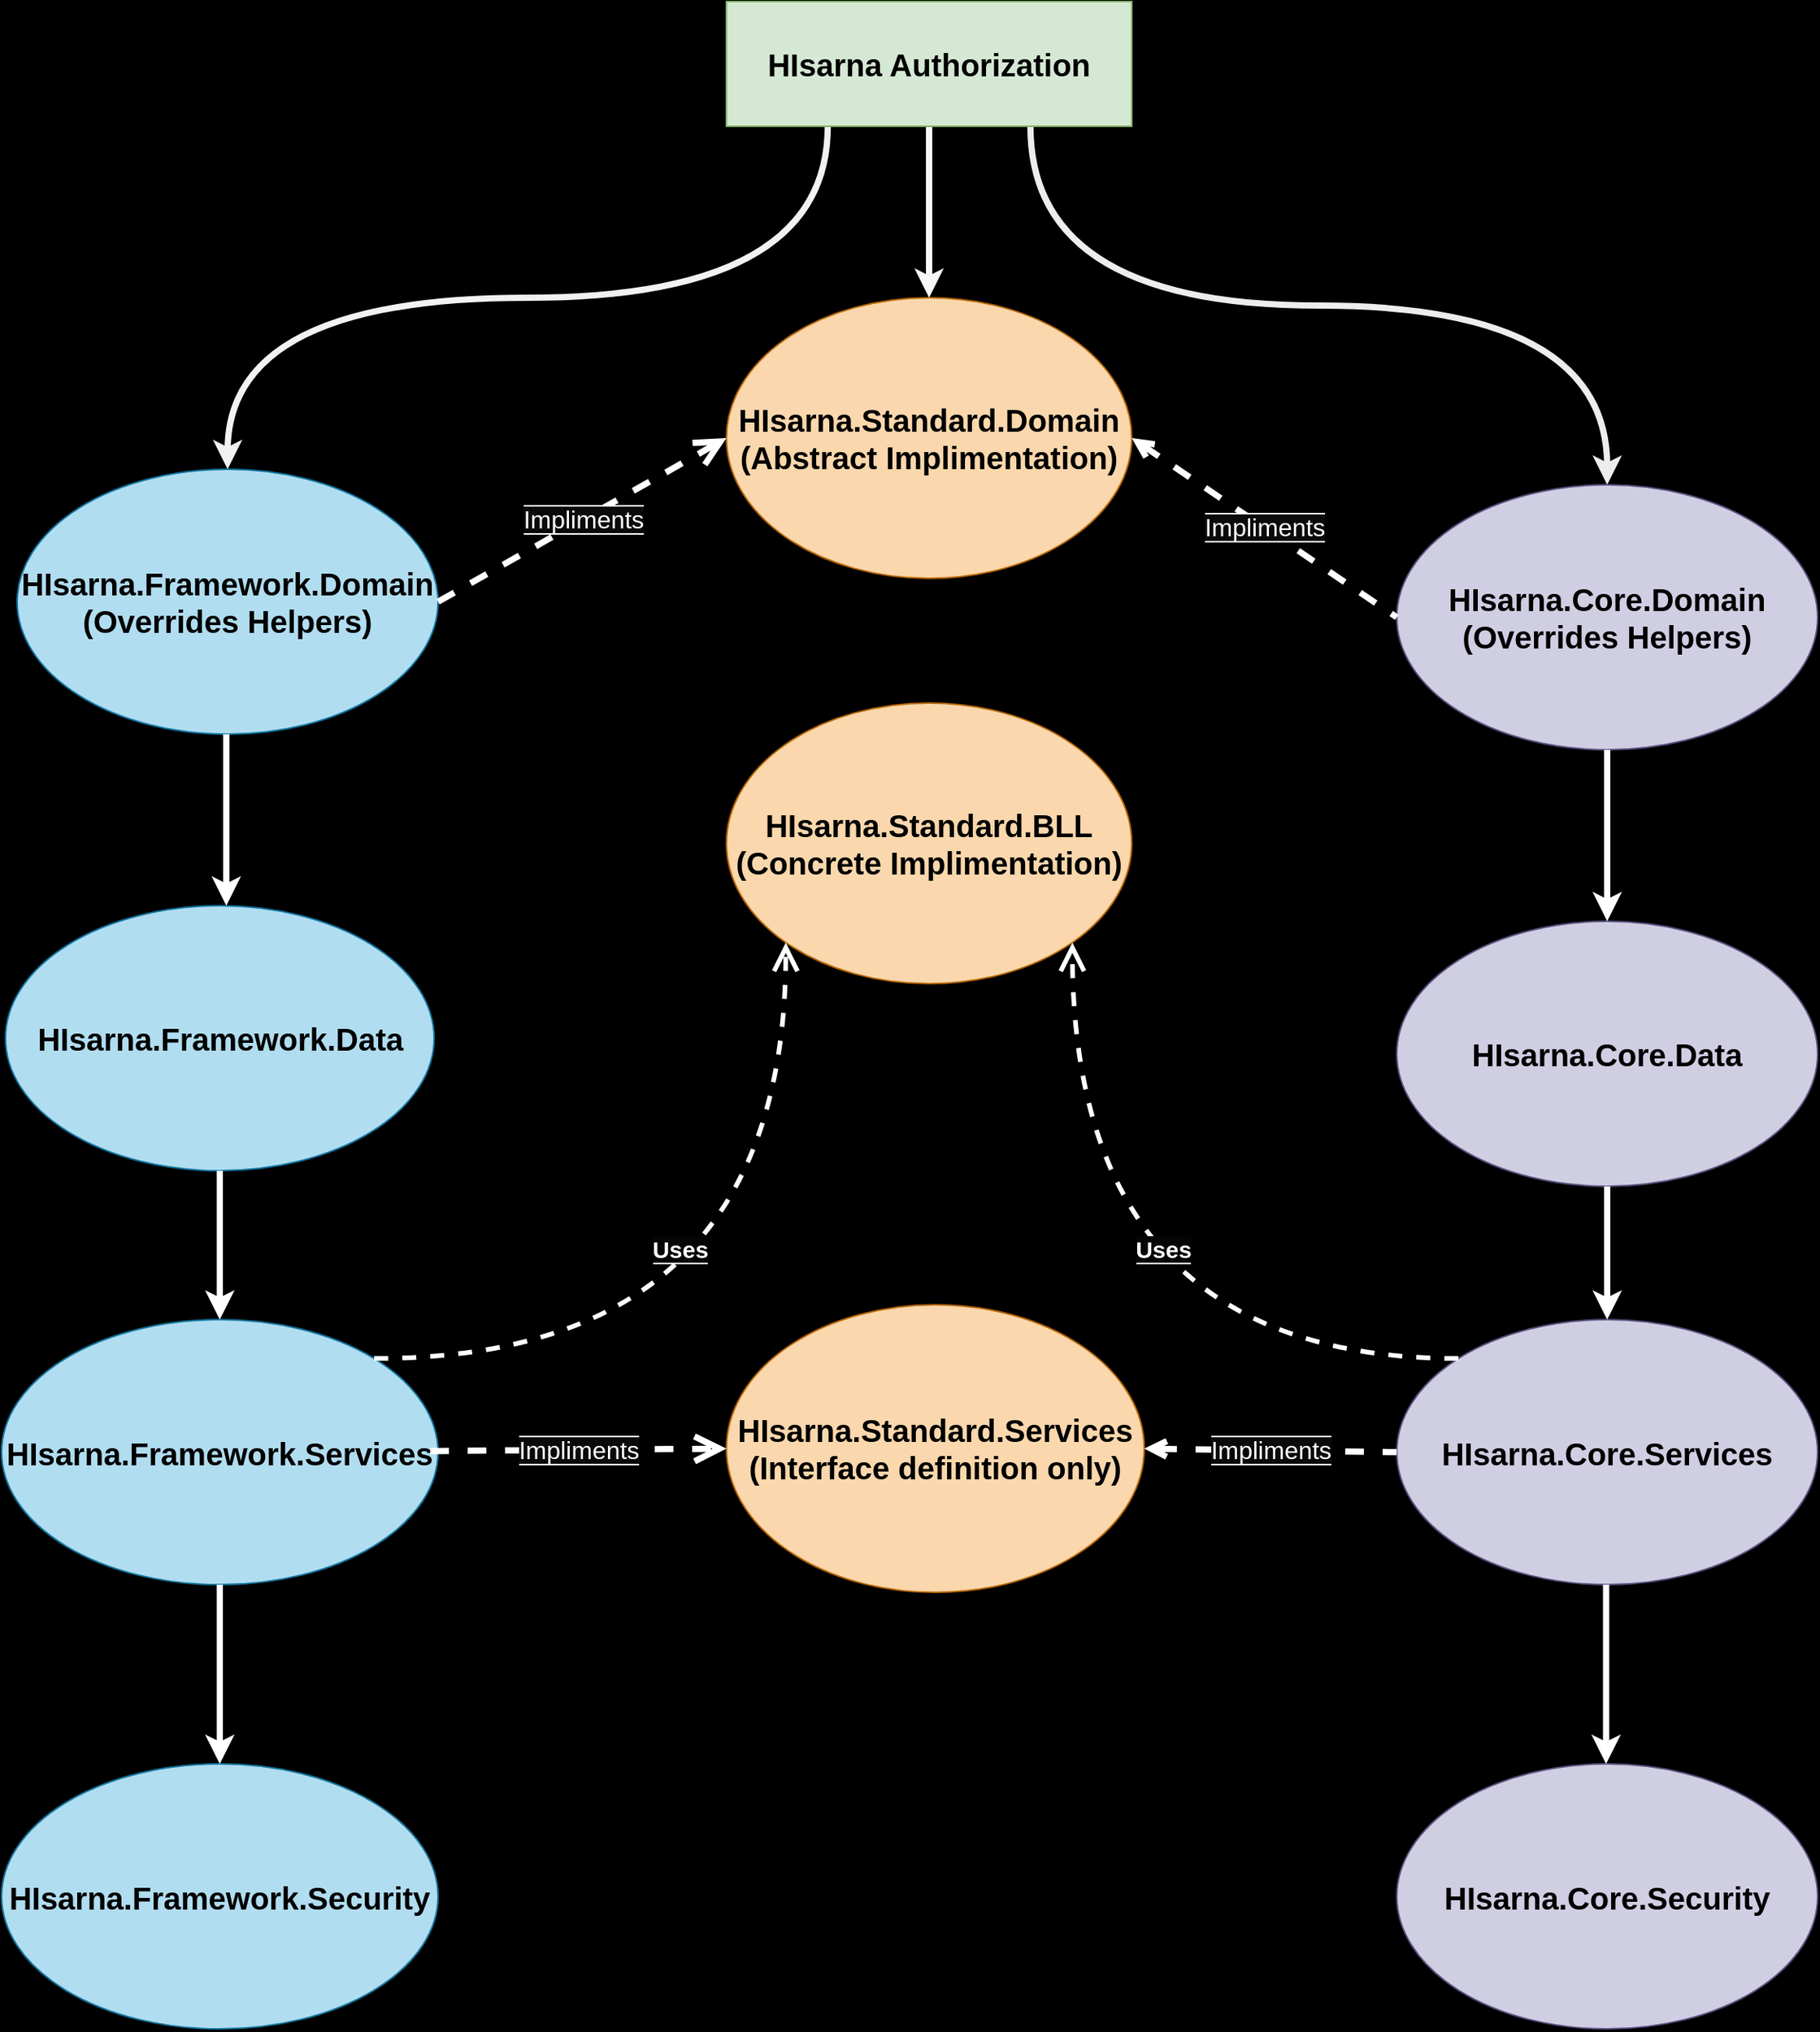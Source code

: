 <mxfile version="21.6.8" type="github">
  <diagram name="Global Overview" id="m-1QY2oT3l0n69f6nNiI">
    <mxGraphModel dx="2815" dy="2872" grid="0" gridSize="10" guides="1" tooltips="1" connect="1" arrows="1" fold="1" page="0" pageScale="1" pageWidth="850" pageHeight="1100" background="#000000" math="0" shadow="0">
      <root>
        <mxCell id="0" />
        <mxCell id="1" parent="0" />
        <mxCell id="ImhGzAs-u86jqNpPHCjo-1" value="&lt;font style=&quot;font-size: 20px;&quot;&gt;&lt;b&gt;HIsarna.Standard.Domain&lt;br&gt;(Abstract Implimentation)&lt;br&gt;&lt;/b&gt;&lt;/font&gt;" style="ellipse;whiteSpace=wrap;html=1;fillColor=#fad7ac;strokeColor=#b46504;" parent="1" vertex="1">
          <mxGeometry x="10" y="-1360" width="260" height="180" as="geometry" />
        </mxCell>
        <mxCell id="ImhGzAs-u86jqNpPHCjo-2" value="&lt;font style=&quot;font-size: 20px;&quot;&gt;&lt;b&gt;HIsarna.Standard.BLL&lt;br&gt;&lt;/b&gt;&lt;b style=&quot;border-color: var(--border-color);&quot;&gt;(Concrete Implimentation)&lt;/b&gt;&lt;b&gt;&lt;br&gt;&lt;/b&gt;&lt;/font&gt;" style="ellipse;whiteSpace=wrap;html=1;fillColor=#fad7ac;strokeColor=#b46504;" parent="1" vertex="1">
          <mxGeometry x="10" y="-1100" width="260" height="180" as="geometry" />
        </mxCell>
        <mxCell id="ImhGzAs-u86jqNpPHCjo-3" value="&lt;font style=&quot;font-size: 20px;&quot;&gt;&lt;b&gt;HIsarna.Standard.Services&lt;br&gt;(Interface definition only)&lt;br&gt;&lt;/b&gt;&lt;/font&gt;" style="ellipse;whiteSpace=wrap;html=1;fillColor=#fad7ac;strokeColor=#b46504;" parent="1" vertex="1">
          <mxGeometry x="10" y="-714" width="268" height="184.54" as="geometry" />
        </mxCell>
        <mxCell id="ImhGzAs-u86jqNpPHCjo-4" style="edgeStyle=orthogonalEdgeStyle;rounded=0;orthogonalLoop=1;jettySize=auto;html=1;exitX=0.25;exitY=1;exitDx=0;exitDy=0;entryX=0.5;entryY=0;entryDx=0;entryDy=0;strokeWidth=4;strokeColor=#F2F2F2;curved=1;" parent="1" source="ImhGzAs-u86jqNpPHCjo-7" target="ImhGzAs-u86jqNpPHCjo-12" edge="1">
          <mxGeometry relative="1" as="geometry" />
        </mxCell>
        <mxCell id="ImhGzAs-u86jqNpPHCjo-5" style="edgeStyle=orthogonalEdgeStyle;rounded=0;orthogonalLoop=1;jettySize=auto;html=1;exitX=0.5;exitY=1;exitDx=0;exitDy=0;curved=1;strokeWidth=4;strokeColor=#F7F7F7;entryX=0.5;entryY=0;entryDx=0;entryDy=0;" parent="1" source="ImhGzAs-u86jqNpPHCjo-7" target="ImhGzAs-u86jqNpPHCjo-1" edge="1">
          <mxGeometry relative="1" as="geometry">
            <mxPoint x="150" y="-1380" as="targetPoint" />
          </mxGeometry>
        </mxCell>
        <mxCell id="ImhGzAs-u86jqNpPHCjo-6" style="edgeStyle=orthogonalEdgeStyle;rounded=0;orthogonalLoop=1;jettySize=auto;html=1;exitX=0.75;exitY=1;exitDx=0;exitDy=0;entryX=0.5;entryY=0;entryDx=0;entryDy=0;strokeWidth=4;strokeColor=#EDEDED;curved=1;" parent="1" source="ImhGzAs-u86jqNpPHCjo-7" target="ImhGzAs-u86jqNpPHCjo-13" edge="1">
          <mxGeometry relative="1" as="geometry" />
        </mxCell>
        <mxCell id="ImhGzAs-u86jqNpPHCjo-7" value="&lt;h1&gt;&lt;font style=&quot;font-size: 20px;&quot;&gt;&lt;b&gt;HIsarna Authorization&lt;/b&gt;&lt;/font&gt;&lt;/h1&gt;" style="whiteSpace=wrap;html=1;fillColor=#d5e8d4;strokeColor=#82b366;" parent="1" vertex="1">
          <mxGeometry x="10" y="-1550" width="260" height="80" as="geometry" />
        </mxCell>
        <mxCell id="ImhGzAs-u86jqNpPHCjo-8" value="&lt;font color=&quot;#f7f7f7&quot; style=&quot;font-size: 20px;&quot;&gt;&lt;b&gt;HIsarna.Framework.Services&lt;/b&gt;&lt;/font&gt;" style="ellipse;whiteSpace=wrap;html=1;fillColor=#fad7ac;strokeColor=#b46504;opacity=30;" parent="1" vertex="1">
          <mxGeometry x="-455" y="-704.46" width="280" height="170" as="geometry" />
        </mxCell>
        <mxCell id="ImhGzAs-u86jqNpPHCjo-9" value="&lt;font color=&quot;#f7f7f7&quot; style=&quot;font-size: 20px;&quot;&gt;&lt;b&gt;HIsarna.Framework.Security&lt;/b&gt;&lt;/font&gt;" style="ellipse;whiteSpace=wrap;html=1;fillColor=#fad7ac;strokeColor=#b46504;opacity=30;" parent="1" vertex="1">
          <mxGeometry x="-455" y="-419.46" width="280" height="170" as="geometry" />
        </mxCell>
        <mxCell id="ImhGzAs-u86jqNpPHCjo-10" value="&lt;font style=&quot;font-size: 20px;&quot;&gt;&lt;b&gt;HIsarna.Framework.Security&lt;/b&gt;&lt;/font&gt;" style="ellipse;whiteSpace=wrap;html=1;fillColor=#b1ddf0;strokeColor=#10739e;" parent="1" vertex="1">
          <mxGeometry x="-455" y="-419.46" width="280" height="170" as="geometry" />
        </mxCell>
        <mxCell id="ImhGzAs-u86jqNpPHCjo-11" value="&lt;font style=&quot;font-size: 20px;&quot;&gt;&lt;b&gt;HIsarna.Framework.Services&lt;/b&gt;&lt;/font&gt;" style="ellipse;whiteSpace=wrap;html=1;fillColor=#b1ddf0;strokeColor=#10739e;" parent="1" vertex="1">
          <mxGeometry x="-455" y="-704.46" width="280" height="170" as="geometry" />
        </mxCell>
        <mxCell id="ImhGzAs-u86jqNpPHCjo-12" value="&lt;font style=&quot;font-size: 20px;&quot;&gt;&lt;b&gt;HIsarna.Framework.Domain&lt;br&gt;&lt;/b&gt;&lt;b style=&quot;border-color: var(--border-color);&quot;&gt;(Overrides Helpers)&lt;/b&gt;&lt;b&gt;&lt;br&gt;&lt;/b&gt;&lt;/font&gt;" style="ellipse;whiteSpace=wrap;html=1;fillColor=#b1ddf0;strokeColor=#10739e;" parent="1" vertex="1">
          <mxGeometry x="-445" y="-1250" width="270" height="170" as="geometry" />
        </mxCell>
        <mxCell id="ImhGzAs-u86jqNpPHCjo-13" value="&lt;font style=&quot;font-size: 20px;&quot;&gt;&lt;b&gt;HIsarna.Core.Domain&lt;br&gt;(Overrides Helpers)&lt;br&gt;&lt;/b&gt;&lt;/font&gt;" style="ellipse;whiteSpace=wrap;html=1;fillColor=#d0cee2;strokeColor=#56517e;" parent="1" vertex="1">
          <mxGeometry x="440" y="-1240" width="270" height="170" as="geometry" />
        </mxCell>
        <mxCell id="ImhGzAs-u86jqNpPHCjo-14" value="&lt;font style=&quot;font-size: 20px;&quot;&gt;&lt;b&gt;HIsarna.Core.Services&lt;/b&gt;&lt;/font&gt;" style="ellipse;whiteSpace=wrap;html=1;fillColor=#d0cee2;strokeColor=#56517e;" parent="1" vertex="1">
          <mxGeometry x="440" y="-704.46" width="270" height="170" as="geometry" />
        </mxCell>
        <mxCell id="ImhGzAs-u86jqNpPHCjo-15" value="&lt;font style=&quot;font-size: 20px;&quot;&gt;&lt;b&gt;HIsarna.Core.Security&lt;/b&gt;&lt;/font&gt;" style="ellipse;whiteSpace=wrap;html=1;fillColor=#d0cee2;strokeColor=#56517e;" parent="1" vertex="1">
          <mxGeometry x="440" y="-419.46" width="270" height="170" as="geometry" />
        </mxCell>
        <mxCell id="ImhGzAs-u86jqNpPHCjo-16" style="edgeStyle=orthogonalEdgeStyle;rounded=0;orthogonalLoop=1;jettySize=auto;html=1;exitX=0.5;exitY=1;exitDx=0;exitDy=0;strokeWidth=4;strokeColor=#FFFFFF;curved=1;" parent="1" source="ImhGzAs-u86jqNpPHCjo-11" target="ImhGzAs-u86jqNpPHCjo-10" edge="1">
          <mxGeometry relative="1" as="geometry">
            <mxPoint x="-325" y="-511.82" as="sourcePoint" />
            <mxPoint x="-330" y="-121.82" as="targetPoint" />
          </mxGeometry>
        </mxCell>
        <mxCell id="ImhGzAs-u86jqNpPHCjo-17" style="edgeStyle=orthogonalEdgeStyle;rounded=0;orthogonalLoop=1;jettySize=auto;html=1;exitX=0.5;exitY=1;exitDx=0;exitDy=0;strokeWidth=4;strokeColor=#FFFFFF;curved=1;" parent="1" edge="1">
          <mxGeometry relative="1" as="geometry">
            <mxPoint x="574.29" y="-534.46" as="sourcePoint" />
            <mxPoint x="574.29" y="-419.46" as="targetPoint" />
          </mxGeometry>
        </mxCell>
        <mxCell id="ImhGzAs-u86jqNpPHCjo-18" value="&lt;font style=&quot;font-size: 20px;&quot;&gt;&lt;b&gt;HIsarna.Core.Data&lt;/b&gt;&lt;/font&gt;" style="ellipse;whiteSpace=wrap;html=1;fillColor=#d0cee2;strokeColor=#56517e;" parent="1" vertex="1">
          <mxGeometry x="440" y="-960" width="270" height="170" as="geometry" />
        </mxCell>
        <mxCell id="ImhGzAs-u86jqNpPHCjo-19" value="&lt;font style=&quot;font-size: 20px;&quot;&gt;&lt;b&gt;HIsarna.Framework.Data&lt;/b&gt;&lt;/font&gt;" style="ellipse;whiteSpace=wrap;html=1;fillColor=#B1DDF0;strokeColor=#10739e;" parent="1" vertex="1">
          <mxGeometry x="-452.5" y="-970" width="275" height="170" as="geometry" />
        </mxCell>
        <mxCell id="ImhGzAs-u86jqNpPHCjo-20" value="&lt;font color=&quot;#ffffff&quot; style=&quot;font-size: 16px; background-color: rgb(10, 10, 10);&quot;&gt;Impliments&lt;/font&gt;" style="endArrow=open;endSize=12;dashed=1;html=1;rounded=0;strokeWidth=4;strokeColor=#FFFFFF;entryX=0;entryY=0.5;entryDx=0;entryDy=0;" parent="1" target="ImhGzAs-u86jqNpPHCjo-3" edge="1">
          <mxGeometry width="160" relative="1" as="geometry">
            <mxPoint x="-180" y="-620.17" as="sourcePoint" />
            <mxPoint x="-20" y="-620.17" as="targetPoint" />
          </mxGeometry>
        </mxCell>
        <mxCell id="ImhGzAs-u86jqNpPHCjo-21" value="&lt;font color=&quot;#ffffff&quot; style=&quot;font-size: 16px; background-color: rgb(10, 10, 10);&quot;&gt;Impliments&lt;/font&gt;" style="endArrow=none;endSize=12;dashed=1;html=1;rounded=0;strokeWidth=4;strokeColor=#FFFFFF;entryX=0;entryY=0.5;entryDx=0;entryDy=0;exitX=1;exitY=0.5;exitDx=0;exitDy=0;startArrow=open;startFill=0;endFill=0;" parent="1" source="ImhGzAs-u86jqNpPHCjo-3" target="ImhGzAs-u86jqNpPHCjo-14" edge="1">
          <mxGeometry width="160" relative="1" as="geometry">
            <mxPoint x="310" y="-550" as="sourcePoint" />
            <mxPoint x="380" y="-560" as="targetPoint" />
          </mxGeometry>
        </mxCell>
        <mxCell id="ImhGzAs-u86jqNpPHCjo-22" style="edgeStyle=orthogonalEdgeStyle;rounded=0;orthogonalLoop=1;jettySize=auto;html=1;strokeWidth=4;strokeColor=#FFFFFF;curved=1;exitX=0.5;exitY=1;exitDx=0;exitDy=0;entryX=0.5;entryY=0;entryDx=0;entryDy=0;" parent="1" source="ImhGzAs-u86jqNpPHCjo-18" target="ImhGzAs-u86jqNpPHCjo-14" edge="1">
          <mxGeometry relative="1" as="geometry">
            <mxPoint x="690" y="-760" as="sourcePoint" />
            <mxPoint x="650" y="-750" as="targetPoint" />
          </mxGeometry>
        </mxCell>
        <mxCell id="ImhGzAs-u86jqNpPHCjo-23" style="edgeStyle=orthogonalEdgeStyle;rounded=0;orthogonalLoop=1;jettySize=auto;html=1;strokeWidth=4;strokeColor=#FFFFFF;curved=1;exitX=0.5;exitY=1;exitDx=0;exitDy=0;entryX=0.5;entryY=0;entryDx=0;entryDy=0;" parent="1" source="ImhGzAs-u86jqNpPHCjo-19" target="ImhGzAs-u86jqNpPHCjo-11" edge="1">
          <mxGeometry relative="1" as="geometry">
            <mxPoint x="-360" y="-780" as="sourcePoint" />
            <mxPoint x="-155" y="-730" as="targetPoint" />
          </mxGeometry>
        </mxCell>
        <mxCell id="ImhGzAs-u86jqNpPHCjo-24" value="&lt;font color=&quot;#ffffff&quot; style=&quot;font-size: 16px; background-color: rgb(10, 10, 10);&quot;&gt;Impliments&lt;/font&gt;" style="endArrow=none;endSize=12;dashed=1;html=1;rounded=0;strokeWidth=4;strokeColor=#FFFFFF;startArrow=open;startFill=0;endFill=0;entryX=0;entryY=0.5;entryDx=0;entryDy=0;exitX=1;exitY=0.5;exitDx=0;exitDy=0;" parent="1" source="ImhGzAs-u86jqNpPHCjo-1" target="ImhGzAs-u86jqNpPHCjo-13" edge="1">
          <mxGeometry width="160" relative="1" as="geometry">
            <mxPoint x="320" y="-1210" as="sourcePoint" />
            <mxPoint x="410" y="-1180" as="targetPoint" />
          </mxGeometry>
        </mxCell>
        <mxCell id="ImhGzAs-u86jqNpPHCjo-25" value="&lt;font color=&quot;#ffffff&quot; style=&quot;font-size: 16px; background-color: rgb(10, 10, 10);&quot;&gt;Impliments&lt;/font&gt;" style="endArrow=open;endSize=12;dashed=1;html=1;rounded=0;strokeWidth=4;strokeColor=#FFFFFF;entryX=0;entryY=0.5;entryDx=0;entryDy=0;exitX=1;exitY=0.5;exitDx=0;exitDy=0;" parent="1" source="ImhGzAs-u86jqNpPHCjo-12" target="ImhGzAs-u86jqNpPHCjo-1" edge="1">
          <mxGeometry width="160" relative="1" as="geometry">
            <mxPoint x="-150" y="-1170" as="sourcePoint" />
            <mxPoint x="40" y="-1168.83" as="targetPoint" />
          </mxGeometry>
        </mxCell>
        <mxCell id="ImhGzAs-u86jqNpPHCjo-26" value="&lt;span style=&quot;background-color: rgb(5, 5, 5); font-size: 15px;&quot;&gt;&lt;font style=&quot;font-size: 15px;&quot; color=&quot;#ffffff&quot;&gt;Uses&lt;/font&gt;&lt;/span&gt;" style="endArrow=open;endSize=12;dashed=1;html=1;rounded=0;strokeColor=#FFFFFF;strokeWidth=3;exitX=0;exitY=0;exitDx=0;exitDy=0;edgeStyle=orthogonalEdgeStyle;curved=1;entryX=1;entryY=1;entryDx=0;entryDy=0;fontStyle=1;fontSize=15;" parent="1" source="ImhGzAs-u86jqNpPHCjo-14" target="ImhGzAs-u86jqNpPHCjo-2" edge="1">
          <mxGeometry x="0.238" y="-58" width="160" relative="1" as="geometry">
            <mxPoint x="240" y="-790" as="sourcePoint" />
            <mxPoint x="230" y="-870" as="targetPoint" />
            <mxPoint as="offset" />
          </mxGeometry>
        </mxCell>
        <mxCell id="ImhGzAs-u86jqNpPHCjo-27" value="&lt;span style=&quot;background-color: rgb(5, 5, 5); font-size: 15px;&quot;&gt;&lt;font style=&quot;font-size: 15px;&quot; color=&quot;#ffffff&quot;&gt;Uses&lt;/font&gt;&lt;/span&gt;" style="endArrow=open;endSize=12;dashed=1;html=1;rounded=0;strokeColor=#FFFFFF;strokeWidth=3;edgeStyle=orthogonalEdgeStyle;curved=1;entryX=0;entryY=1;entryDx=0;entryDy=0;fontStyle=1;fontSize=15;exitX=1;exitY=0;exitDx=0;exitDy=0;" parent="1" source="ImhGzAs-u86jqNpPHCjo-11" target="ImhGzAs-u86jqNpPHCjo-2" edge="1">
          <mxGeometry x="0.26" y="68" width="160" relative="1" as="geometry">
            <mxPoint x="-150" y="-670" as="sourcePoint" />
            <mxPoint x="-150" y="-1030" as="targetPoint" />
            <mxPoint as="offset" />
          </mxGeometry>
        </mxCell>
        <mxCell id="ImhGzAs-u86jqNpPHCjo-28" style="edgeStyle=orthogonalEdgeStyle;rounded=0;orthogonalLoop=1;jettySize=auto;html=1;strokeWidth=4;strokeColor=#FFFFFF;curved=1;exitX=0.5;exitY=1;exitDx=0;exitDy=0;entryX=0.5;entryY=0;entryDx=0;entryDy=0;" parent="1" source="ImhGzAs-u86jqNpPHCjo-13" target="ImhGzAs-u86jqNpPHCjo-18" edge="1">
          <mxGeometry relative="1" as="geometry">
            <mxPoint x="570" y="-1056" as="sourcePoint" />
            <mxPoint x="570" y="-970" as="targetPoint" />
          </mxGeometry>
        </mxCell>
        <mxCell id="ImhGzAs-u86jqNpPHCjo-29" style="edgeStyle=orthogonalEdgeStyle;rounded=0;orthogonalLoop=1;jettySize=auto;html=1;strokeWidth=4;strokeColor=#FFFFFF;curved=1;exitX=0.5;exitY=1;exitDx=0;exitDy=0;entryX=0.5;entryY=0;entryDx=0;entryDy=0;" parent="1" edge="1">
          <mxGeometry relative="1" as="geometry">
            <mxPoint x="-310.83" y="-1080" as="sourcePoint" />
            <mxPoint x="-310.83" y="-970" as="targetPoint" />
          </mxGeometry>
        </mxCell>
      </root>
    </mxGraphModel>
  </diagram>
</mxfile>
